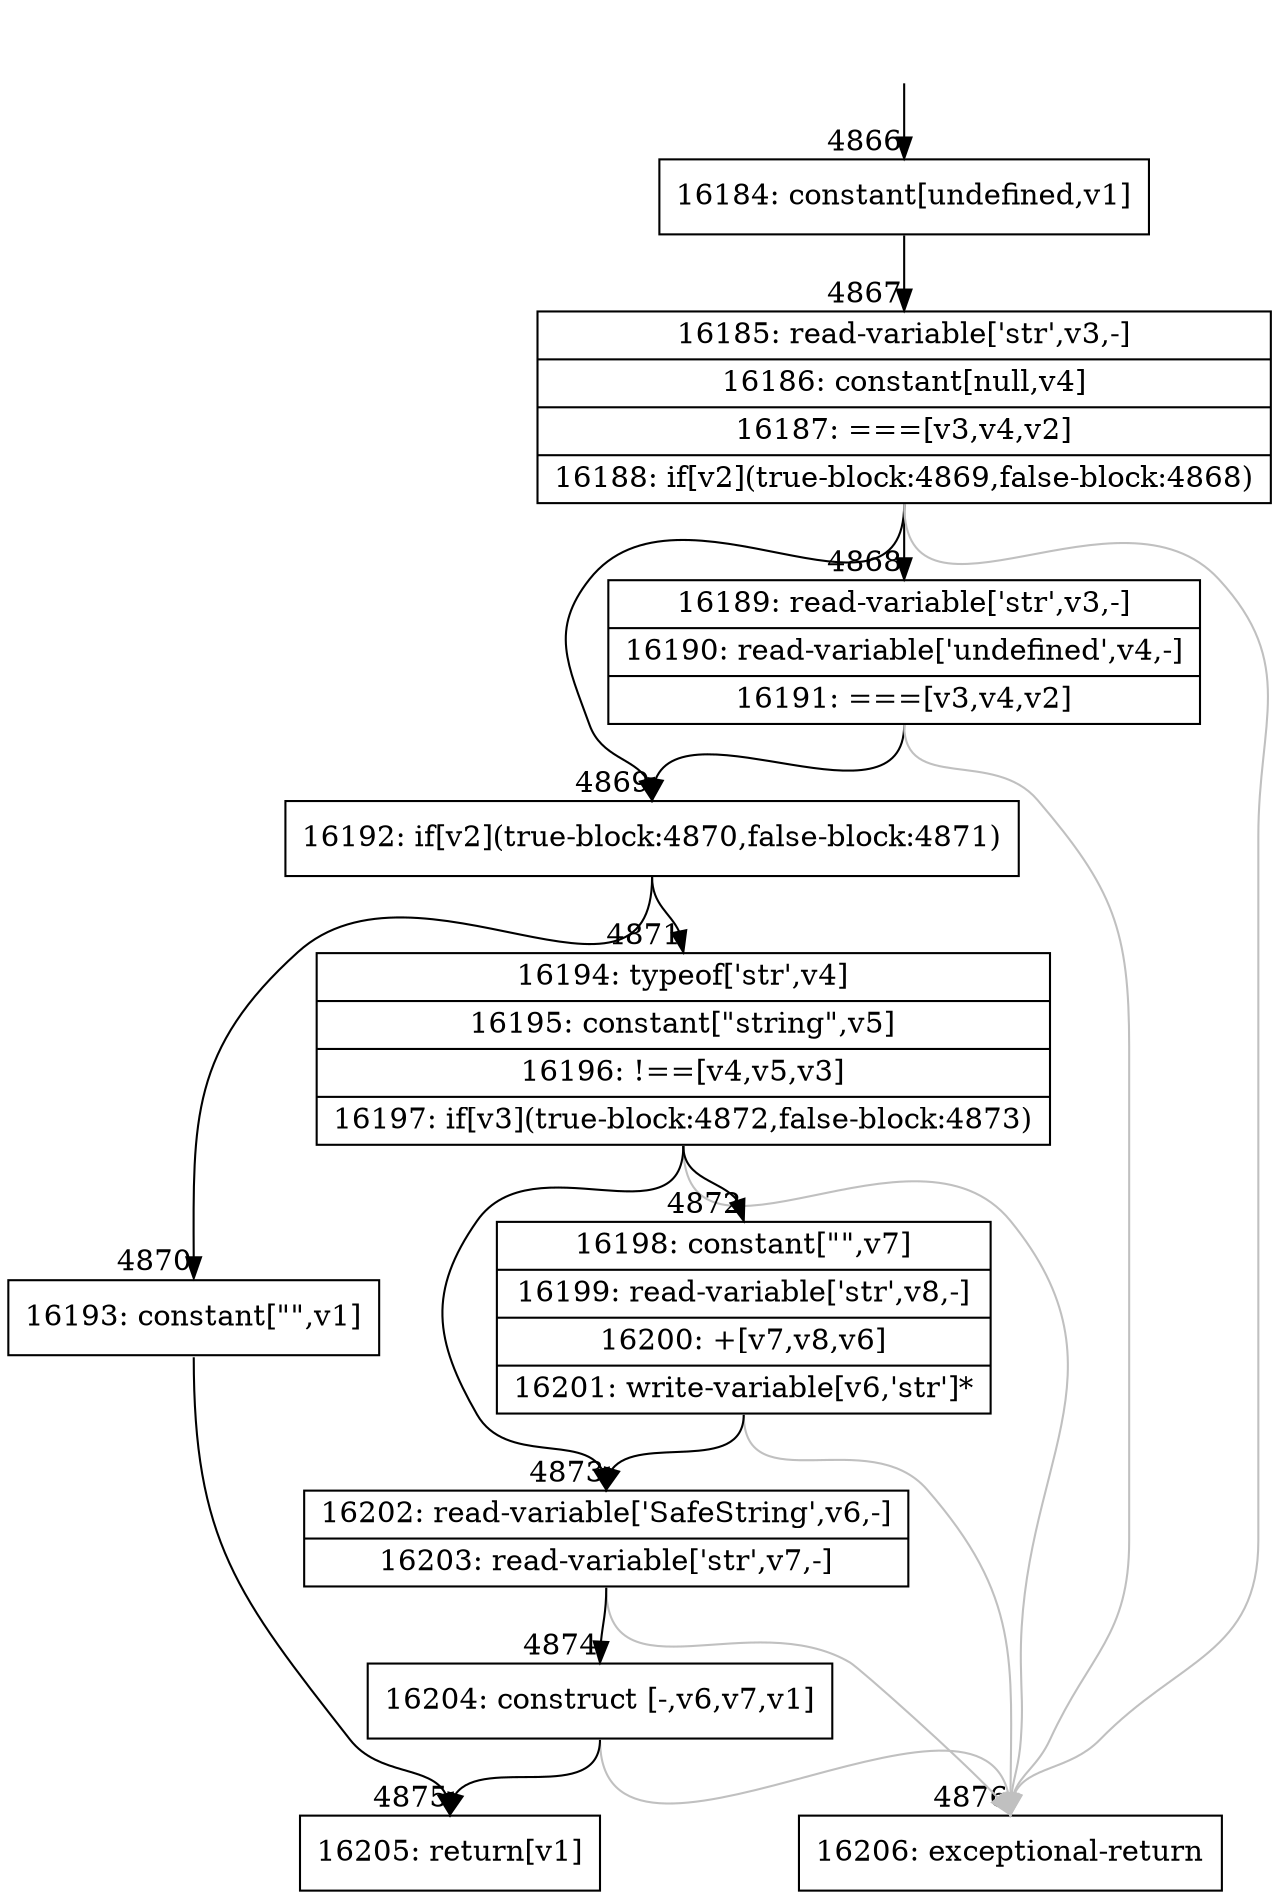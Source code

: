 digraph {
rankdir="TD"
BB_entry386[shape=none,label=""];
BB_entry386 -> BB4866 [tailport=s, headport=n, headlabel="    4866"]
BB4866 [shape=record label="{16184: constant[undefined,v1]}" ] 
BB4866 -> BB4867 [tailport=s, headport=n, headlabel="      4867"]
BB4867 [shape=record label="{16185: read-variable['str',v3,-]|16186: constant[null,v4]|16187: ===[v3,v4,v2]|16188: if[v2](true-block:4869,false-block:4868)}" ] 
BB4867 -> BB4869 [tailport=s, headport=n, headlabel="      4869"]
BB4867 -> BB4868 [tailport=s, headport=n, headlabel="      4868"]
BB4867 -> BB4876 [tailport=s, headport=n, color=gray, headlabel="      4876"]
BB4868 [shape=record label="{16189: read-variable['str',v3,-]|16190: read-variable['undefined',v4,-]|16191: ===[v3,v4,v2]}" ] 
BB4868 -> BB4869 [tailport=s, headport=n]
BB4868 -> BB4876 [tailport=s, headport=n, color=gray]
BB4869 [shape=record label="{16192: if[v2](true-block:4870,false-block:4871)}" ] 
BB4869 -> BB4870 [tailport=s, headport=n, headlabel="      4870"]
BB4869 -> BB4871 [tailport=s, headport=n, headlabel="      4871"]
BB4870 [shape=record label="{16193: constant[\"\",v1]}" ] 
BB4870 -> BB4875 [tailport=s, headport=n, headlabel="      4875"]
BB4871 [shape=record label="{16194: typeof['str',v4]|16195: constant[\"string\",v5]|16196: !==[v4,v5,v3]|16197: if[v3](true-block:4872,false-block:4873)}" ] 
BB4871 -> BB4872 [tailport=s, headport=n, headlabel="      4872"]
BB4871 -> BB4873 [tailport=s, headport=n, headlabel="      4873"]
BB4871 -> BB4876 [tailport=s, headport=n, color=gray]
BB4872 [shape=record label="{16198: constant[\"\",v7]|16199: read-variable['str',v8,-]|16200: +[v7,v8,v6]|16201: write-variable[v6,'str']*}" ] 
BB4872 -> BB4873 [tailport=s, headport=n]
BB4872 -> BB4876 [tailport=s, headport=n, color=gray]
BB4873 [shape=record label="{16202: read-variable['SafeString',v6,-]|16203: read-variable['str',v7,-]}" ] 
BB4873 -> BB4874 [tailport=s, headport=n, headlabel="      4874"]
BB4873 -> BB4876 [tailport=s, headport=n, color=gray]
BB4874 [shape=record label="{16204: construct [-,v6,v7,v1]}" ] 
BB4874 -> BB4875 [tailport=s, headport=n]
BB4874 -> BB4876 [tailport=s, headport=n, color=gray]
BB4875 [shape=record label="{16205: return[v1]}" ] 
BB4876 [shape=record label="{16206: exceptional-return}" ] 
//#$~ 8762
}
